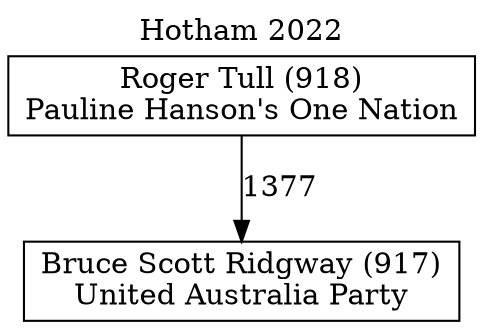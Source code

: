 // House preference flow
digraph "Bruce Scott Ridgway (917)_Hotham_2022" {
	graph [label="Hotham 2022" labelloc=t mclimit=10]
	node [shape=box]
	"Bruce Scott Ridgway (917)" [label="Bruce Scott Ridgway (917)
United Australia Party"]
	"Roger Tull (918)" [label="Roger Tull (918)
Pauline Hanson's One Nation"]
	"Roger Tull (918)" -> "Bruce Scott Ridgway (917)" [label=1377]
}
